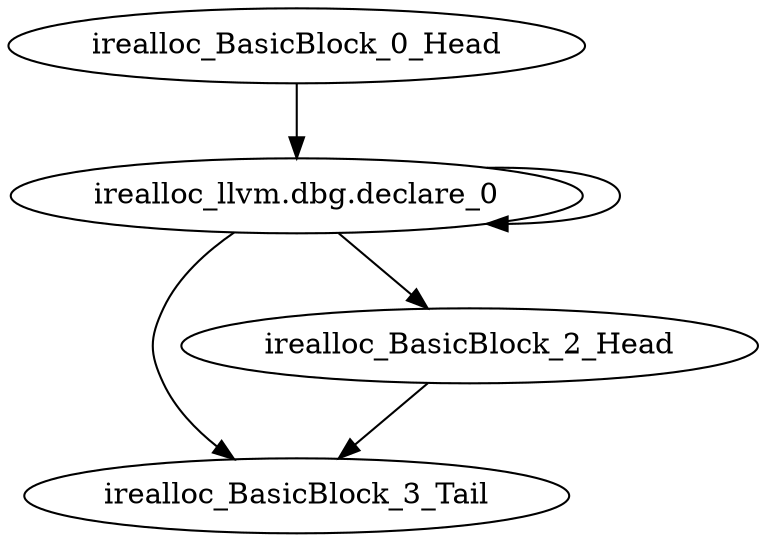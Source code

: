 digraph G {
    "irealloc_llvm.dbg.declare_0" -> "irealloc_llvm.dbg.declare_0"
    "irealloc_llvm.dbg.declare_0" -> "irealloc_BasicBlock_3_Tail"
    "irealloc_llvm.dbg.declare_0" -> "irealloc_BasicBlock_2_Head"
    "irealloc_BasicBlock_0_Head" -> "irealloc_llvm.dbg.declare_0"
    "irealloc_BasicBlock_2_Head" -> "irealloc_BasicBlock_3_Tail"
}
